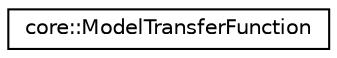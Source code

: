 digraph "Graphical Class Hierarchy"
{
 // LATEX_PDF_SIZE
  edge [fontname="Helvetica",fontsize="10",labelfontname="Helvetica",labelfontsize="10"];
  node [fontname="Helvetica",fontsize="10",shape=record];
  rankdir="LR";
  Node0 [label="core::ModelTransferFunction",height=0.2,width=0.4,color="black", fillcolor="white", style="filled",URL="$d0/dfb/structcore_1_1ModelTransferFunction.html",tooltip=" "];
}
